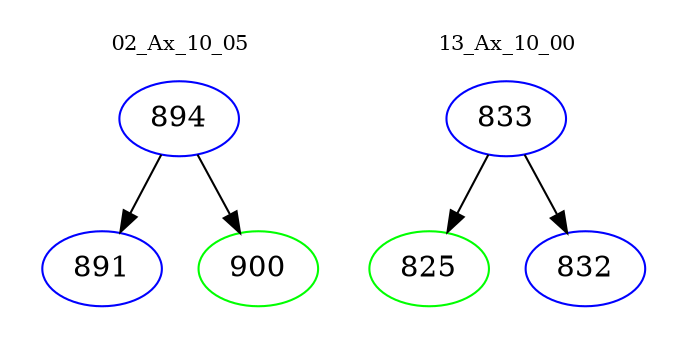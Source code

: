 digraph{
subgraph cluster_0 {
color = white
label = "02_Ax_10_05";
fontsize=10;
T0_894 [label="894", color="blue"]
T0_894 -> T0_891 [color="black"]
T0_891 [label="891", color="blue"]
T0_894 -> T0_900 [color="black"]
T0_900 [label="900", color="green"]
}
subgraph cluster_1 {
color = white
label = "13_Ax_10_00";
fontsize=10;
T1_833 [label="833", color="blue"]
T1_833 -> T1_825 [color="black"]
T1_825 [label="825", color="green"]
T1_833 -> T1_832 [color="black"]
T1_832 [label="832", color="blue"]
}
}

